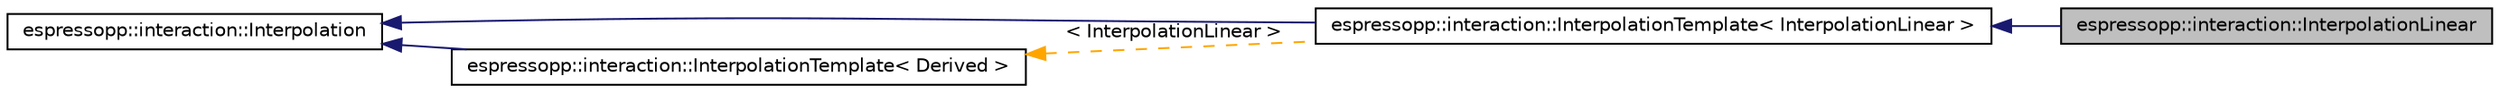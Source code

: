 digraph G
{
  edge [fontname="Helvetica",fontsize="10",labelfontname="Helvetica",labelfontsize="10"];
  node [fontname="Helvetica",fontsize="10",shape=record];
  rankdir="LR";
  Node1 [label="espressopp::interaction::InterpolationLinear",height=0.2,width=0.4,color="black", fillcolor="grey75", style="filled" fontcolor="black"];
  Node2 -> Node1 [dir="back",color="midnightblue",fontsize="10",style="solid",fontname="Helvetica"];
  Node2 [label="espressopp::interaction::InterpolationTemplate\< InterpolationLinear \>",height=0.2,width=0.4,color="black", fillcolor="white", style="filled",URL="$classespressopp_1_1interaction_1_1InterpolationTemplate.html"];
  Node3 -> Node2 [dir="back",color="midnightblue",fontsize="10",style="solid",fontname="Helvetica"];
  Node3 [label="espressopp::interaction::Interpolation",height=0.2,width=0.4,color="black", fillcolor="white", style="filled",URL="$classespressopp_1_1interaction_1_1Interpolation.html"];
  Node4 -> Node2 [dir="back",color="orange",fontsize="10",style="dashed",label=" \< InterpolationLinear \>" ,fontname="Helvetica"];
  Node4 [label="espressopp::interaction::InterpolationTemplate\< Derived \>",height=0.2,width=0.4,color="black", fillcolor="white", style="filled",URL="$classespressopp_1_1interaction_1_1InterpolationTemplate.html"];
  Node3 -> Node4 [dir="back",color="midnightblue",fontsize="10",style="solid",fontname="Helvetica"];
}
